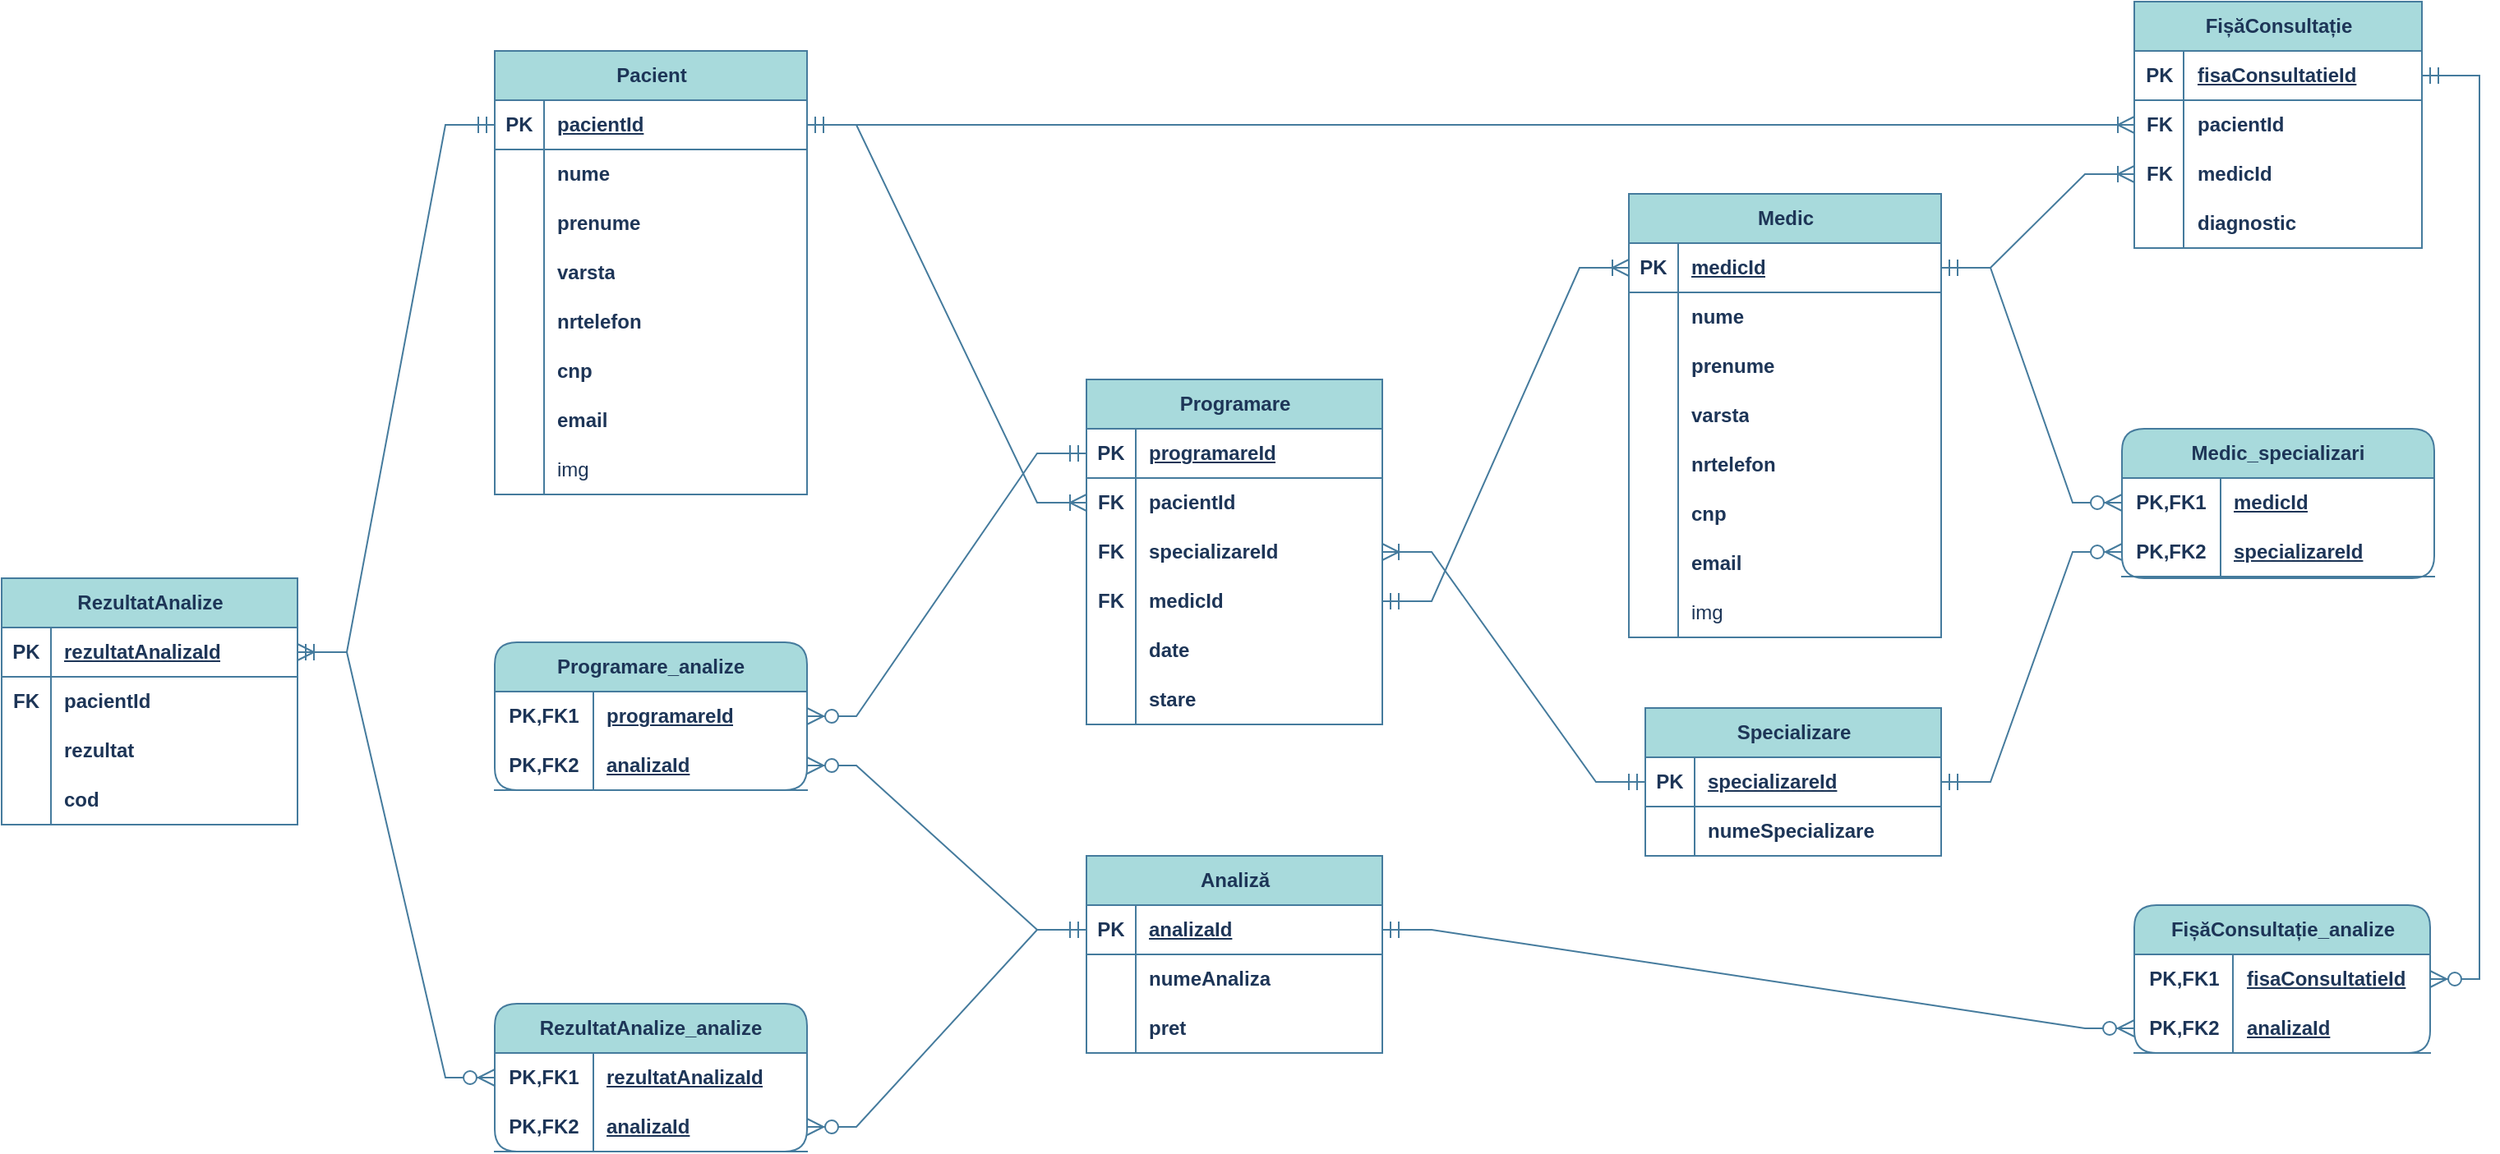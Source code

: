 <mxfile version="21.0.6" type="device"><diagram id="R2lEEEUBdFMjLlhIrx00" name="Page-1"><mxGraphModel dx="2760" dy="1661" grid="1" gridSize="10" guides="1" tooltips="1" connect="1" arrows="1" fold="1" page="1" pageScale="1" pageWidth="1169" pageHeight="827" background="none" math="0" shadow="0" extFonts="Permanent Marker^https://fonts.googleapis.com/css?family=Permanent+Marker"><root><mxCell id="0"/><mxCell id="1" parent="0"/><mxCell id="rRwED-jNwzihbbS3i59t-19" value="Pacient" style="shape=table;startSize=30;container=1;collapsible=1;childLayout=tableLayout;fixedRows=1;rowLines=0;fontStyle=1;align=center;resizeLast=1;html=1;labelBackgroundColor=none;fillColor=#A8DADC;strokeColor=#457B9D;fontColor=#1D3557;" parent="1" vertex="1"><mxGeometry x="-180" y="-770" width="190" height="270" as="geometry"/></mxCell><mxCell id="rRwED-jNwzihbbS3i59t-20" value="" style="shape=tableRow;horizontal=0;startSize=0;swimlaneHead=0;swimlaneBody=0;fillColor=none;collapsible=0;dropTarget=0;points=[[0,0.5],[1,0.5]];portConstraint=eastwest;top=0;left=0;right=0;bottom=1;labelBackgroundColor=none;strokeColor=#457B9D;fontColor=#1D3557;" parent="rRwED-jNwzihbbS3i59t-19" vertex="1"><mxGeometry y="30" width="190" height="30" as="geometry"/></mxCell><mxCell id="rRwED-jNwzihbbS3i59t-21" value="PK" style="shape=partialRectangle;connectable=0;fillColor=none;top=0;left=0;bottom=0;right=0;fontStyle=1;overflow=hidden;whiteSpace=wrap;html=1;labelBackgroundColor=none;strokeColor=#457B9D;fontColor=#1D3557;" parent="rRwED-jNwzihbbS3i59t-20" vertex="1"><mxGeometry width="30" height="30" as="geometry"><mxRectangle width="30" height="30" as="alternateBounds"/></mxGeometry></mxCell><mxCell id="rRwED-jNwzihbbS3i59t-22" value="pacientId" style="shape=partialRectangle;connectable=0;fillColor=none;top=0;left=0;bottom=0;right=0;align=left;spacingLeft=6;fontStyle=5;overflow=hidden;whiteSpace=wrap;html=1;labelBackgroundColor=none;strokeColor=#457B9D;fontColor=#1D3557;" parent="rRwED-jNwzihbbS3i59t-20" vertex="1"><mxGeometry x="30" width="160" height="30" as="geometry"><mxRectangle width="160" height="30" as="alternateBounds"/></mxGeometry></mxCell><mxCell id="rRwED-jNwzihbbS3i59t-23" value="" style="shape=tableRow;horizontal=0;startSize=0;swimlaneHead=0;swimlaneBody=0;fillColor=none;collapsible=0;dropTarget=0;points=[[0,0.5],[1,0.5]];portConstraint=eastwest;top=0;left=0;right=0;bottom=0;labelBackgroundColor=none;strokeColor=#457B9D;fontColor=#1D3557;" parent="rRwED-jNwzihbbS3i59t-19" vertex="1"><mxGeometry y="60" width="190" height="30" as="geometry"/></mxCell><mxCell id="rRwED-jNwzihbbS3i59t-24" value="" style="shape=partialRectangle;connectable=0;fillColor=none;top=0;left=0;bottom=0;right=0;editable=1;overflow=hidden;whiteSpace=wrap;html=1;labelBackgroundColor=none;strokeColor=#457B9D;fontColor=#1D3557;" parent="rRwED-jNwzihbbS3i59t-23" vertex="1"><mxGeometry width="30" height="30" as="geometry"><mxRectangle width="30" height="30" as="alternateBounds"/></mxGeometry></mxCell><mxCell id="rRwED-jNwzihbbS3i59t-25" value="nume" style="shape=partialRectangle;connectable=0;fillColor=none;top=0;left=0;bottom=0;right=0;align=left;spacingLeft=6;overflow=hidden;whiteSpace=wrap;html=1;fontStyle=1;labelBackgroundColor=none;strokeColor=#457B9D;fontColor=#1D3557;" parent="rRwED-jNwzihbbS3i59t-23" vertex="1"><mxGeometry x="30" width="160" height="30" as="geometry"><mxRectangle width="160" height="30" as="alternateBounds"/></mxGeometry></mxCell><mxCell id="rRwED-jNwzihbbS3i59t-26" value="" style="shape=tableRow;horizontal=0;startSize=0;swimlaneHead=0;swimlaneBody=0;fillColor=none;collapsible=0;dropTarget=0;points=[[0,0.5],[1,0.5]];portConstraint=eastwest;top=0;left=0;right=0;bottom=0;labelBackgroundColor=none;strokeColor=#457B9D;fontColor=#1D3557;" parent="rRwED-jNwzihbbS3i59t-19" vertex="1"><mxGeometry y="90" width="190" height="30" as="geometry"/></mxCell><mxCell id="rRwED-jNwzihbbS3i59t-27" value="" style="shape=partialRectangle;connectable=0;fillColor=none;top=0;left=0;bottom=0;right=0;editable=1;overflow=hidden;whiteSpace=wrap;html=1;labelBackgroundColor=none;strokeColor=#457B9D;fontColor=#1D3557;" parent="rRwED-jNwzihbbS3i59t-26" vertex="1"><mxGeometry width="30" height="30" as="geometry"><mxRectangle width="30" height="30" as="alternateBounds"/></mxGeometry></mxCell><mxCell id="rRwED-jNwzihbbS3i59t-28" value="prenume" style="shape=partialRectangle;connectable=0;fillColor=none;top=0;left=0;bottom=0;right=0;align=left;spacingLeft=6;overflow=hidden;whiteSpace=wrap;html=1;fontStyle=1;labelBackgroundColor=none;strokeColor=#457B9D;fontColor=#1D3557;" parent="rRwED-jNwzihbbS3i59t-26" vertex="1"><mxGeometry x="30" width="160" height="30" as="geometry"><mxRectangle width="160" height="30" as="alternateBounds"/></mxGeometry></mxCell><mxCell id="rRwED-jNwzihbbS3i59t-29" value="" style="shape=tableRow;horizontal=0;startSize=0;swimlaneHead=0;swimlaneBody=0;fillColor=none;collapsible=0;dropTarget=0;points=[[0,0.5],[1,0.5]];portConstraint=eastwest;top=0;left=0;right=0;bottom=0;labelBackgroundColor=none;strokeColor=#457B9D;fontColor=#1D3557;" parent="rRwED-jNwzihbbS3i59t-19" vertex="1"><mxGeometry y="120" width="190" height="30" as="geometry"/></mxCell><mxCell id="rRwED-jNwzihbbS3i59t-30" value="" style="shape=partialRectangle;connectable=0;fillColor=none;top=0;left=0;bottom=0;right=0;editable=1;overflow=hidden;whiteSpace=wrap;html=1;labelBackgroundColor=none;strokeColor=#457B9D;fontColor=#1D3557;" parent="rRwED-jNwzihbbS3i59t-29" vertex="1"><mxGeometry width="30" height="30" as="geometry"><mxRectangle width="30" height="30" as="alternateBounds"/></mxGeometry></mxCell><mxCell id="rRwED-jNwzihbbS3i59t-31" value="varsta" style="shape=partialRectangle;connectable=0;fillColor=none;top=0;left=0;bottom=0;right=0;align=left;spacingLeft=6;overflow=hidden;whiteSpace=wrap;html=1;fontStyle=1;labelBackgroundColor=none;strokeColor=#457B9D;fontColor=#1D3557;" parent="rRwED-jNwzihbbS3i59t-29" vertex="1"><mxGeometry x="30" width="160" height="30" as="geometry"><mxRectangle width="160" height="30" as="alternateBounds"/></mxGeometry></mxCell><mxCell id="rRwED-jNwzihbbS3i59t-33" value="" style="shape=tableRow;horizontal=0;startSize=0;swimlaneHead=0;swimlaneBody=0;fillColor=none;collapsible=0;dropTarget=0;points=[[0,0.5],[1,0.5]];portConstraint=eastwest;top=0;left=0;right=0;bottom=0;labelBackgroundColor=none;strokeColor=#457B9D;fontColor=#1D3557;" parent="rRwED-jNwzihbbS3i59t-19" vertex="1"><mxGeometry y="150" width="190" height="30" as="geometry"/></mxCell><mxCell id="rRwED-jNwzihbbS3i59t-34" value="" style="shape=partialRectangle;connectable=0;fillColor=none;top=0;left=0;bottom=0;right=0;editable=1;overflow=hidden;whiteSpace=wrap;html=1;labelBackgroundColor=none;strokeColor=#457B9D;fontColor=#1D3557;" parent="rRwED-jNwzihbbS3i59t-33" vertex="1"><mxGeometry width="30" height="30" as="geometry"><mxRectangle width="30" height="30" as="alternateBounds"/></mxGeometry></mxCell><mxCell id="rRwED-jNwzihbbS3i59t-35" value="nrtelefon" style="shape=partialRectangle;connectable=0;fillColor=none;top=0;left=0;bottom=0;right=0;align=left;spacingLeft=6;overflow=hidden;whiteSpace=wrap;html=1;fontStyle=1;labelBackgroundColor=none;strokeColor=#457B9D;fontColor=#1D3557;" parent="rRwED-jNwzihbbS3i59t-33" vertex="1"><mxGeometry x="30" width="160" height="30" as="geometry"><mxRectangle width="160" height="30" as="alternateBounds"/></mxGeometry></mxCell><mxCell id="rRwED-jNwzihbbS3i59t-52" value="" style="shape=tableRow;horizontal=0;startSize=0;swimlaneHead=0;swimlaneBody=0;fillColor=none;collapsible=0;dropTarget=0;points=[[0,0.5],[1,0.5]];portConstraint=eastwest;top=0;left=0;right=0;bottom=0;labelBackgroundColor=none;strokeColor=#457B9D;fontColor=#1D3557;" parent="rRwED-jNwzihbbS3i59t-19" vertex="1"><mxGeometry y="180" width="190" height="30" as="geometry"/></mxCell><mxCell id="rRwED-jNwzihbbS3i59t-53" value="" style="shape=partialRectangle;connectable=0;fillColor=none;top=0;left=0;bottom=0;right=0;editable=1;overflow=hidden;whiteSpace=wrap;html=1;labelBackgroundColor=none;strokeColor=#457B9D;fontColor=#1D3557;" parent="rRwED-jNwzihbbS3i59t-52" vertex="1"><mxGeometry width="30" height="30" as="geometry"><mxRectangle width="30" height="30" as="alternateBounds"/></mxGeometry></mxCell><mxCell id="rRwED-jNwzihbbS3i59t-54" value="cnp" style="shape=partialRectangle;connectable=0;fillColor=none;top=0;left=0;bottom=0;right=0;align=left;spacingLeft=6;overflow=hidden;whiteSpace=wrap;html=1;fontStyle=1;labelBackgroundColor=none;strokeColor=#457B9D;fontColor=#1D3557;" parent="rRwED-jNwzihbbS3i59t-52" vertex="1"><mxGeometry x="30" width="160" height="30" as="geometry"><mxRectangle width="160" height="30" as="alternateBounds"/></mxGeometry></mxCell><mxCell id="rRwED-jNwzihbbS3i59t-55" value="" style="shape=tableRow;horizontal=0;startSize=0;swimlaneHead=0;swimlaneBody=0;fillColor=none;collapsible=0;dropTarget=0;points=[[0,0.5],[1,0.5]];portConstraint=eastwest;top=0;left=0;right=0;bottom=0;labelBackgroundColor=none;strokeColor=#457B9D;fontColor=#1D3557;" parent="rRwED-jNwzihbbS3i59t-19" vertex="1"><mxGeometry y="210" width="190" height="30" as="geometry"/></mxCell><mxCell id="rRwED-jNwzihbbS3i59t-56" value="" style="shape=partialRectangle;connectable=0;fillColor=none;top=0;left=0;bottom=0;right=0;editable=1;overflow=hidden;whiteSpace=wrap;html=1;labelBackgroundColor=none;strokeColor=#457B9D;fontColor=#1D3557;" parent="rRwED-jNwzihbbS3i59t-55" vertex="1"><mxGeometry width="30" height="30" as="geometry"><mxRectangle width="30" height="30" as="alternateBounds"/></mxGeometry></mxCell><mxCell id="rRwED-jNwzihbbS3i59t-57" value="email" style="shape=partialRectangle;connectable=0;fillColor=none;top=0;left=0;bottom=0;right=0;align=left;spacingLeft=6;overflow=hidden;whiteSpace=wrap;html=1;fontStyle=1;labelBackgroundColor=none;strokeColor=#457B9D;fontColor=#1D3557;" parent="rRwED-jNwzihbbS3i59t-55" vertex="1"><mxGeometry x="30" width="160" height="30" as="geometry"><mxRectangle width="160" height="30" as="alternateBounds"/></mxGeometry></mxCell><mxCell id="rRwED-jNwzihbbS3i59t-58" value="" style="shape=tableRow;horizontal=0;startSize=0;swimlaneHead=0;swimlaneBody=0;fillColor=none;collapsible=0;dropTarget=0;points=[[0,0.5],[1,0.5]];portConstraint=eastwest;top=0;left=0;right=0;bottom=0;labelBackgroundColor=none;strokeColor=#457B9D;fontColor=#1D3557;" parent="rRwED-jNwzihbbS3i59t-19" vertex="1"><mxGeometry y="240" width="190" height="30" as="geometry"/></mxCell><mxCell id="rRwED-jNwzihbbS3i59t-59" value="" style="shape=partialRectangle;connectable=0;fillColor=none;top=0;left=0;bottom=0;right=0;editable=1;overflow=hidden;whiteSpace=wrap;html=1;labelBackgroundColor=none;strokeColor=#457B9D;fontColor=#1D3557;" parent="rRwED-jNwzihbbS3i59t-58" vertex="1"><mxGeometry width="30" height="30" as="geometry"><mxRectangle width="30" height="30" as="alternateBounds"/></mxGeometry></mxCell><mxCell id="rRwED-jNwzihbbS3i59t-60" value="img" style="shape=partialRectangle;connectable=0;fillColor=none;top=0;left=0;bottom=0;right=0;align=left;spacingLeft=6;overflow=hidden;whiteSpace=wrap;html=1;labelBackgroundColor=none;strokeColor=#457B9D;fontColor=#1D3557;" parent="rRwED-jNwzihbbS3i59t-58" vertex="1"><mxGeometry x="30" width="160" height="30" as="geometry"><mxRectangle width="160" height="30" as="alternateBounds"/></mxGeometry></mxCell><mxCell id="rRwED-jNwzihbbS3i59t-70" value="Medic" style="shape=table;startSize=30;container=1;collapsible=1;childLayout=tableLayout;fixedRows=1;rowLines=0;fontStyle=1;align=center;resizeLast=1;html=1;labelBackgroundColor=none;fillColor=#A8DADC;strokeColor=#457B9D;fontColor=#1D3557;" parent="1" vertex="1"><mxGeometry x="510" y="-683" width="190" height="270" as="geometry"/></mxCell><mxCell id="rRwED-jNwzihbbS3i59t-71" value="" style="shape=tableRow;horizontal=0;startSize=0;swimlaneHead=0;swimlaneBody=0;fillColor=none;collapsible=0;dropTarget=0;points=[[0,0.5],[1,0.5]];portConstraint=eastwest;top=0;left=0;right=0;bottom=1;labelBackgroundColor=none;strokeColor=#457B9D;fontColor=#1D3557;" parent="rRwED-jNwzihbbS3i59t-70" vertex="1"><mxGeometry y="30" width="190" height="30" as="geometry"/></mxCell><mxCell id="rRwED-jNwzihbbS3i59t-72" value="PK" style="shape=partialRectangle;connectable=0;fillColor=none;top=0;left=0;bottom=0;right=0;fontStyle=1;overflow=hidden;whiteSpace=wrap;html=1;labelBackgroundColor=none;strokeColor=#457B9D;fontColor=#1D3557;" parent="rRwED-jNwzihbbS3i59t-71" vertex="1"><mxGeometry width="30" height="30" as="geometry"><mxRectangle width="30" height="30" as="alternateBounds"/></mxGeometry></mxCell><mxCell id="rRwED-jNwzihbbS3i59t-73" value="medicId" style="shape=partialRectangle;connectable=0;fillColor=none;top=0;left=0;bottom=0;right=0;align=left;spacingLeft=6;fontStyle=5;overflow=hidden;whiteSpace=wrap;html=1;labelBackgroundColor=none;strokeColor=#457B9D;fontColor=#1D3557;" parent="rRwED-jNwzihbbS3i59t-71" vertex="1"><mxGeometry x="30" width="160" height="30" as="geometry"><mxRectangle width="160" height="30" as="alternateBounds"/></mxGeometry></mxCell><mxCell id="rRwED-jNwzihbbS3i59t-74" value="" style="shape=tableRow;horizontal=0;startSize=0;swimlaneHead=0;swimlaneBody=0;fillColor=none;collapsible=0;dropTarget=0;points=[[0,0.5],[1,0.5]];portConstraint=eastwest;top=0;left=0;right=0;bottom=0;labelBackgroundColor=none;strokeColor=#457B9D;fontColor=#1D3557;" parent="rRwED-jNwzihbbS3i59t-70" vertex="1"><mxGeometry y="60" width="190" height="30" as="geometry"/></mxCell><mxCell id="rRwED-jNwzihbbS3i59t-75" value="" style="shape=partialRectangle;connectable=0;fillColor=none;top=0;left=0;bottom=0;right=0;editable=1;overflow=hidden;whiteSpace=wrap;html=1;labelBackgroundColor=none;strokeColor=#457B9D;fontColor=#1D3557;" parent="rRwED-jNwzihbbS3i59t-74" vertex="1"><mxGeometry width="30" height="30" as="geometry"><mxRectangle width="30" height="30" as="alternateBounds"/></mxGeometry></mxCell><mxCell id="rRwED-jNwzihbbS3i59t-76" value="nume" style="shape=partialRectangle;connectable=0;fillColor=none;top=0;left=0;bottom=0;right=0;align=left;spacingLeft=6;overflow=hidden;whiteSpace=wrap;html=1;fontStyle=1;labelBackgroundColor=none;strokeColor=#457B9D;fontColor=#1D3557;" parent="rRwED-jNwzihbbS3i59t-74" vertex="1"><mxGeometry x="30" width="160" height="30" as="geometry"><mxRectangle width="160" height="30" as="alternateBounds"/></mxGeometry></mxCell><mxCell id="rRwED-jNwzihbbS3i59t-77" value="" style="shape=tableRow;horizontal=0;startSize=0;swimlaneHead=0;swimlaneBody=0;fillColor=none;collapsible=0;dropTarget=0;points=[[0,0.5],[1,0.5]];portConstraint=eastwest;top=0;left=0;right=0;bottom=0;labelBackgroundColor=none;strokeColor=#457B9D;fontColor=#1D3557;" parent="rRwED-jNwzihbbS3i59t-70" vertex="1"><mxGeometry y="90" width="190" height="30" as="geometry"/></mxCell><mxCell id="rRwED-jNwzihbbS3i59t-78" value="" style="shape=partialRectangle;connectable=0;fillColor=none;top=0;left=0;bottom=0;right=0;editable=1;overflow=hidden;whiteSpace=wrap;html=1;labelBackgroundColor=none;strokeColor=#457B9D;fontColor=#1D3557;" parent="rRwED-jNwzihbbS3i59t-77" vertex="1"><mxGeometry width="30" height="30" as="geometry"><mxRectangle width="30" height="30" as="alternateBounds"/></mxGeometry></mxCell><mxCell id="rRwED-jNwzihbbS3i59t-79" value="prenume" style="shape=partialRectangle;connectable=0;fillColor=none;top=0;left=0;bottom=0;right=0;align=left;spacingLeft=6;overflow=hidden;whiteSpace=wrap;html=1;fontStyle=1;labelBackgroundColor=none;strokeColor=#457B9D;fontColor=#1D3557;" parent="rRwED-jNwzihbbS3i59t-77" vertex="1"><mxGeometry x="30" width="160" height="30" as="geometry"><mxRectangle width="160" height="30" as="alternateBounds"/></mxGeometry></mxCell><mxCell id="rRwED-jNwzihbbS3i59t-80" value="" style="shape=tableRow;horizontal=0;startSize=0;swimlaneHead=0;swimlaneBody=0;fillColor=none;collapsible=0;dropTarget=0;points=[[0,0.5],[1,0.5]];portConstraint=eastwest;top=0;left=0;right=0;bottom=0;labelBackgroundColor=none;strokeColor=#457B9D;fontColor=#1D3557;" parent="rRwED-jNwzihbbS3i59t-70" vertex="1"><mxGeometry y="120" width="190" height="30" as="geometry"/></mxCell><mxCell id="rRwED-jNwzihbbS3i59t-81" value="" style="shape=partialRectangle;connectable=0;fillColor=none;top=0;left=0;bottom=0;right=0;editable=1;overflow=hidden;whiteSpace=wrap;html=1;labelBackgroundColor=none;strokeColor=#457B9D;fontColor=#1D3557;" parent="rRwED-jNwzihbbS3i59t-80" vertex="1"><mxGeometry width="30" height="30" as="geometry"><mxRectangle width="30" height="30" as="alternateBounds"/></mxGeometry></mxCell><mxCell id="rRwED-jNwzihbbS3i59t-82" value="varsta" style="shape=partialRectangle;connectable=0;fillColor=none;top=0;left=0;bottom=0;right=0;align=left;spacingLeft=6;overflow=hidden;whiteSpace=wrap;html=1;fontStyle=1;labelBackgroundColor=none;strokeColor=#457B9D;fontColor=#1D3557;" parent="rRwED-jNwzihbbS3i59t-80" vertex="1"><mxGeometry x="30" width="160" height="30" as="geometry"><mxRectangle width="160" height="30" as="alternateBounds"/></mxGeometry></mxCell><mxCell id="rRwED-jNwzihbbS3i59t-83" value="" style="shape=tableRow;horizontal=0;startSize=0;swimlaneHead=0;swimlaneBody=0;fillColor=none;collapsible=0;dropTarget=0;points=[[0,0.5],[1,0.5]];portConstraint=eastwest;top=0;left=0;right=0;bottom=0;labelBackgroundColor=none;strokeColor=#457B9D;fontColor=#1D3557;" parent="rRwED-jNwzihbbS3i59t-70" vertex="1"><mxGeometry y="150" width="190" height="30" as="geometry"/></mxCell><mxCell id="rRwED-jNwzihbbS3i59t-84" value="" style="shape=partialRectangle;connectable=0;fillColor=none;top=0;left=0;bottom=0;right=0;editable=1;overflow=hidden;whiteSpace=wrap;html=1;labelBackgroundColor=none;strokeColor=#457B9D;fontColor=#1D3557;" parent="rRwED-jNwzihbbS3i59t-83" vertex="1"><mxGeometry width="30" height="30" as="geometry"><mxRectangle width="30" height="30" as="alternateBounds"/></mxGeometry></mxCell><mxCell id="rRwED-jNwzihbbS3i59t-85" value="nrtelefon" style="shape=partialRectangle;connectable=0;fillColor=none;top=0;left=0;bottom=0;right=0;align=left;spacingLeft=6;overflow=hidden;whiteSpace=wrap;html=1;fontStyle=1;labelBackgroundColor=none;strokeColor=#457B9D;fontColor=#1D3557;" parent="rRwED-jNwzihbbS3i59t-83" vertex="1"><mxGeometry x="30" width="160" height="30" as="geometry"><mxRectangle width="160" height="30" as="alternateBounds"/></mxGeometry></mxCell><mxCell id="rRwED-jNwzihbbS3i59t-86" value="" style="shape=tableRow;horizontal=0;startSize=0;swimlaneHead=0;swimlaneBody=0;fillColor=none;collapsible=0;dropTarget=0;points=[[0,0.5],[1,0.5]];portConstraint=eastwest;top=0;left=0;right=0;bottom=0;labelBackgroundColor=none;strokeColor=#457B9D;fontColor=#1D3557;" parent="rRwED-jNwzihbbS3i59t-70" vertex="1"><mxGeometry y="180" width="190" height="30" as="geometry"/></mxCell><mxCell id="rRwED-jNwzihbbS3i59t-87" value="" style="shape=partialRectangle;connectable=0;fillColor=none;top=0;left=0;bottom=0;right=0;editable=1;overflow=hidden;whiteSpace=wrap;html=1;labelBackgroundColor=none;strokeColor=#457B9D;fontColor=#1D3557;" parent="rRwED-jNwzihbbS3i59t-86" vertex="1"><mxGeometry width="30" height="30" as="geometry"><mxRectangle width="30" height="30" as="alternateBounds"/></mxGeometry></mxCell><mxCell id="rRwED-jNwzihbbS3i59t-88" value="cnp" style="shape=partialRectangle;connectable=0;fillColor=none;top=0;left=0;bottom=0;right=0;align=left;spacingLeft=6;overflow=hidden;whiteSpace=wrap;html=1;fontStyle=1;labelBackgroundColor=none;strokeColor=#457B9D;fontColor=#1D3557;" parent="rRwED-jNwzihbbS3i59t-86" vertex="1"><mxGeometry x="30" width="160" height="30" as="geometry"><mxRectangle width="160" height="30" as="alternateBounds"/></mxGeometry></mxCell><mxCell id="rRwED-jNwzihbbS3i59t-89" value="" style="shape=tableRow;horizontal=0;startSize=0;swimlaneHead=0;swimlaneBody=0;fillColor=none;collapsible=0;dropTarget=0;points=[[0,0.5],[1,0.5]];portConstraint=eastwest;top=0;left=0;right=0;bottom=0;labelBackgroundColor=none;strokeColor=#457B9D;fontColor=#1D3557;" parent="rRwED-jNwzihbbS3i59t-70" vertex="1"><mxGeometry y="210" width="190" height="30" as="geometry"/></mxCell><mxCell id="rRwED-jNwzihbbS3i59t-90" value="" style="shape=partialRectangle;connectable=0;fillColor=none;top=0;left=0;bottom=0;right=0;editable=1;overflow=hidden;whiteSpace=wrap;html=1;labelBackgroundColor=none;strokeColor=#457B9D;fontColor=#1D3557;" parent="rRwED-jNwzihbbS3i59t-89" vertex="1"><mxGeometry width="30" height="30" as="geometry"><mxRectangle width="30" height="30" as="alternateBounds"/></mxGeometry></mxCell><mxCell id="rRwED-jNwzihbbS3i59t-91" value="email" style="shape=partialRectangle;connectable=0;fillColor=none;top=0;left=0;bottom=0;right=0;align=left;spacingLeft=6;overflow=hidden;whiteSpace=wrap;html=1;fontStyle=1;labelBackgroundColor=none;strokeColor=#457B9D;fontColor=#1D3557;" parent="rRwED-jNwzihbbS3i59t-89" vertex="1"><mxGeometry x="30" width="160" height="30" as="geometry"><mxRectangle width="160" height="30" as="alternateBounds"/></mxGeometry></mxCell><mxCell id="rRwED-jNwzihbbS3i59t-92" value="" style="shape=tableRow;horizontal=0;startSize=0;swimlaneHead=0;swimlaneBody=0;fillColor=none;collapsible=0;dropTarget=0;points=[[0,0.5],[1,0.5]];portConstraint=eastwest;top=0;left=0;right=0;bottom=0;labelBackgroundColor=none;strokeColor=#457B9D;fontColor=#1D3557;" parent="rRwED-jNwzihbbS3i59t-70" vertex="1"><mxGeometry y="240" width="190" height="30" as="geometry"/></mxCell><mxCell id="rRwED-jNwzihbbS3i59t-93" value="" style="shape=partialRectangle;connectable=0;fillColor=none;top=0;left=0;bottom=0;right=0;editable=1;overflow=hidden;whiteSpace=wrap;html=1;labelBackgroundColor=none;strokeColor=#457B9D;fontColor=#1D3557;" parent="rRwED-jNwzihbbS3i59t-92" vertex="1"><mxGeometry width="30" height="30" as="geometry"><mxRectangle width="30" height="30" as="alternateBounds"/></mxGeometry></mxCell><mxCell id="rRwED-jNwzihbbS3i59t-94" value="img" style="shape=partialRectangle;connectable=0;fillColor=none;top=0;left=0;bottom=0;right=0;align=left;spacingLeft=6;overflow=hidden;whiteSpace=wrap;html=1;labelBackgroundColor=none;strokeColor=#457B9D;fontColor=#1D3557;" parent="rRwED-jNwzihbbS3i59t-92" vertex="1"><mxGeometry x="30" width="160" height="30" as="geometry"><mxRectangle width="160" height="30" as="alternateBounds"/></mxGeometry></mxCell><mxCell id="rRwED-jNwzihbbS3i59t-111" value="FișăConsultație" style="shape=table;startSize=30;container=1;collapsible=1;childLayout=tableLayout;fixedRows=1;rowLines=0;fontStyle=1;align=center;resizeLast=1;html=1;labelBackgroundColor=none;fillColor=#A8DADC;strokeColor=#457B9D;fontColor=#1D3557;" parent="1" vertex="1"><mxGeometry x="817.5" y="-800" width="175" height="150" as="geometry"/></mxCell><mxCell id="rRwED-jNwzihbbS3i59t-112" value="" style="shape=tableRow;horizontal=0;startSize=0;swimlaneHead=0;swimlaneBody=0;fillColor=none;collapsible=0;dropTarget=0;points=[[0,0.5],[1,0.5]];portConstraint=eastwest;top=0;left=0;right=0;bottom=1;labelBackgroundColor=none;strokeColor=#457B9D;fontColor=#1D3557;" parent="rRwED-jNwzihbbS3i59t-111" vertex="1"><mxGeometry y="30" width="175" height="30" as="geometry"/></mxCell><mxCell id="rRwED-jNwzihbbS3i59t-113" value="PK" style="shape=partialRectangle;connectable=0;fillColor=none;top=0;left=0;bottom=0;right=0;fontStyle=1;overflow=hidden;whiteSpace=wrap;html=1;labelBackgroundColor=none;strokeColor=#457B9D;fontColor=#1D3557;" parent="rRwED-jNwzihbbS3i59t-112" vertex="1"><mxGeometry width="30" height="30" as="geometry"><mxRectangle width="30" height="30" as="alternateBounds"/></mxGeometry></mxCell><mxCell id="rRwED-jNwzihbbS3i59t-114" value="fisaConsultatieId" style="shape=partialRectangle;connectable=0;fillColor=none;top=0;left=0;bottom=0;right=0;align=left;spacingLeft=6;fontStyle=5;overflow=hidden;whiteSpace=wrap;html=1;labelBackgroundColor=none;strokeColor=#457B9D;fontColor=#1D3557;" parent="rRwED-jNwzihbbS3i59t-112" vertex="1"><mxGeometry x="30" width="145" height="30" as="geometry"><mxRectangle width="145" height="30" as="alternateBounds"/></mxGeometry></mxCell><mxCell id="rRwED-jNwzihbbS3i59t-115" value="" style="shape=tableRow;horizontal=0;startSize=0;swimlaneHead=0;swimlaneBody=0;fillColor=none;collapsible=0;dropTarget=0;points=[[0,0.5],[1,0.5]];portConstraint=eastwest;top=0;left=0;right=0;bottom=0;labelBackgroundColor=none;strokeColor=#457B9D;fontColor=#1D3557;" parent="rRwED-jNwzihbbS3i59t-111" vertex="1"><mxGeometry y="60" width="175" height="30" as="geometry"/></mxCell><mxCell id="rRwED-jNwzihbbS3i59t-116" value="FK" style="shape=partialRectangle;connectable=0;fillColor=none;top=0;left=0;bottom=0;right=0;editable=1;overflow=hidden;whiteSpace=wrap;html=1;fontStyle=1;labelBackgroundColor=none;strokeColor=#457B9D;fontColor=#1D3557;" parent="rRwED-jNwzihbbS3i59t-115" vertex="1"><mxGeometry width="30" height="30" as="geometry"><mxRectangle width="30" height="30" as="alternateBounds"/></mxGeometry></mxCell><mxCell id="rRwED-jNwzihbbS3i59t-117" value="pacientId" style="shape=partialRectangle;connectable=0;fillColor=none;top=0;left=0;bottom=0;right=0;align=left;spacingLeft=6;overflow=hidden;whiteSpace=wrap;html=1;fontStyle=1;labelBackgroundColor=none;strokeColor=#457B9D;fontColor=#1D3557;" parent="rRwED-jNwzihbbS3i59t-115" vertex="1"><mxGeometry x="30" width="145" height="30" as="geometry"><mxRectangle width="145" height="30" as="alternateBounds"/></mxGeometry></mxCell><mxCell id="rRwED-jNwzihbbS3i59t-118" value="" style="shape=tableRow;horizontal=0;startSize=0;swimlaneHead=0;swimlaneBody=0;fillColor=none;collapsible=0;dropTarget=0;points=[[0,0.5],[1,0.5]];portConstraint=eastwest;top=0;left=0;right=0;bottom=0;labelBackgroundColor=none;strokeColor=#457B9D;fontColor=#1D3557;" parent="rRwED-jNwzihbbS3i59t-111" vertex="1"><mxGeometry y="90" width="175" height="30" as="geometry"/></mxCell><mxCell id="rRwED-jNwzihbbS3i59t-119" value="FK" style="shape=partialRectangle;connectable=0;fillColor=none;top=0;left=0;bottom=0;right=0;editable=1;overflow=hidden;whiteSpace=wrap;html=1;fontStyle=1;labelBackgroundColor=none;strokeColor=#457B9D;fontColor=#1D3557;" parent="rRwED-jNwzihbbS3i59t-118" vertex="1"><mxGeometry width="30" height="30" as="geometry"><mxRectangle width="30" height="30" as="alternateBounds"/></mxGeometry></mxCell><mxCell id="rRwED-jNwzihbbS3i59t-120" value="medicId" style="shape=partialRectangle;connectable=0;fillColor=none;top=0;left=0;bottom=0;right=0;align=left;spacingLeft=6;overflow=hidden;whiteSpace=wrap;html=1;fontStyle=1;labelBackgroundColor=none;strokeColor=#457B9D;fontColor=#1D3557;" parent="rRwED-jNwzihbbS3i59t-118" vertex="1"><mxGeometry x="30" width="145" height="30" as="geometry"><mxRectangle width="145" height="30" as="alternateBounds"/></mxGeometry></mxCell><mxCell id="rRwED-jNwzihbbS3i59t-121" value="" style="shape=tableRow;horizontal=0;startSize=0;swimlaneHead=0;swimlaneBody=0;fillColor=none;collapsible=0;dropTarget=0;points=[[0,0.5],[1,0.5]];portConstraint=eastwest;top=0;left=0;right=0;bottom=0;labelBackgroundColor=none;strokeColor=#457B9D;fontColor=#1D3557;" parent="rRwED-jNwzihbbS3i59t-111" vertex="1"><mxGeometry y="120" width="175" height="30" as="geometry"/></mxCell><mxCell id="rRwED-jNwzihbbS3i59t-122" value="" style="shape=partialRectangle;connectable=0;fillColor=none;top=0;left=0;bottom=0;right=0;editable=1;overflow=hidden;whiteSpace=wrap;html=1;labelBackgroundColor=none;strokeColor=#457B9D;fontColor=#1D3557;" parent="rRwED-jNwzihbbS3i59t-121" vertex="1"><mxGeometry width="30" height="30" as="geometry"><mxRectangle width="30" height="30" as="alternateBounds"/></mxGeometry></mxCell><mxCell id="rRwED-jNwzihbbS3i59t-123" value="diagnostic" style="shape=partialRectangle;connectable=0;fillColor=none;top=0;left=0;bottom=0;right=0;align=left;spacingLeft=6;overflow=hidden;whiteSpace=wrap;html=1;fontStyle=1;labelBackgroundColor=none;strokeColor=#457B9D;fontColor=#1D3557;" parent="rRwED-jNwzihbbS3i59t-121" vertex="1"><mxGeometry x="30" width="145" height="30" as="geometry"><mxRectangle width="145" height="30" as="alternateBounds"/></mxGeometry></mxCell><mxCell id="rRwED-jNwzihbbS3i59t-124" value="Programare" style="shape=table;startSize=30;container=1;collapsible=1;childLayout=tableLayout;fixedRows=1;rowLines=0;fontStyle=1;align=center;resizeLast=1;html=1;labelBackgroundColor=none;fillColor=#A8DADC;strokeColor=#457B9D;fontColor=#1D3557;" parent="1" vertex="1"><mxGeometry x="180" y="-570" width="180" height="210" as="geometry"/></mxCell><mxCell id="rRwED-jNwzihbbS3i59t-125" value="" style="shape=tableRow;horizontal=0;startSize=0;swimlaneHead=0;swimlaneBody=0;fillColor=none;collapsible=0;dropTarget=0;points=[[0,0.5],[1,0.5]];portConstraint=eastwest;top=0;left=0;right=0;bottom=1;labelBackgroundColor=none;strokeColor=#457B9D;fontColor=#1D3557;" parent="rRwED-jNwzihbbS3i59t-124" vertex="1"><mxGeometry y="30" width="180" height="30" as="geometry"/></mxCell><mxCell id="rRwED-jNwzihbbS3i59t-126" value="PK" style="shape=partialRectangle;connectable=0;fillColor=none;top=0;left=0;bottom=0;right=0;fontStyle=1;overflow=hidden;whiteSpace=wrap;html=1;labelBackgroundColor=none;strokeColor=#457B9D;fontColor=#1D3557;" parent="rRwED-jNwzihbbS3i59t-125" vertex="1"><mxGeometry width="30" height="30" as="geometry"><mxRectangle width="30" height="30" as="alternateBounds"/></mxGeometry></mxCell><mxCell id="rRwED-jNwzihbbS3i59t-127" value="programareId" style="shape=partialRectangle;connectable=0;fillColor=none;top=0;left=0;bottom=0;right=0;align=left;spacingLeft=6;fontStyle=5;overflow=hidden;whiteSpace=wrap;html=1;labelBackgroundColor=none;strokeColor=#457B9D;fontColor=#1D3557;" parent="rRwED-jNwzihbbS3i59t-125" vertex="1"><mxGeometry x="30" width="150" height="30" as="geometry"><mxRectangle width="150" height="30" as="alternateBounds"/></mxGeometry></mxCell><mxCell id="rRwED-jNwzihbbS3i59t-128" value="" style="shape=tableRow;horizontal=0;startSize=0;swimlaneHead=0;swimlaneBody=0;fillColor=none;collapsible=0;dropTarget=0;points=[[0,0.5],[1,0.5]];portConstraint=eastwest;top=0;left=0;right=0;bottom=0;labelBackgroundColor=none;strokeColor=#457B9D;fontColor=#1D3557;" parent="rRwED-jNwzihbbS3i59t-124" vertex="1"><mxGeometry y="60" width="180" height="30" as="geometry"/></mxCell><mxCell id="rRwED-jNwzihbbS3i59t-129" value="FK" style="shape=partialRectangle;connectable=0;fillColor=none;top=0;left=0;bottom=0;right=0;editable=1;overflow=hidden;whiteSpace=wrap;html=1;fontStyle=1;labelBackgroundColor=none;strokeColor=#457B9D;fontColor=#1D3557;" parent="rRwED-jNwzihbbS3i59t-128" vertex="1"><mxGeometry width="30" height="30" as="geometry"><mxRectangle width="30" height="30" as="alternateBounds"/></mxGeometry></mxCell><mxCell id="rRwED-jNwzihbbS3i59t-130" value="pacientId" style="shape=partialRectangle;connectable=0;fillColor=none;top=0;left=0;bottom=0;right=0;align=left;spacingLeft=6;overflow=hidden;whiteSpace=wrap;html=1;fontStyle=1;labelBackgroundColor=none;strokeColor=#457B9D;fontColor=#1D3557;" parent="rRwED-jNwzihbbS3i59t-128" vertex="1"><mxGeometry x="30" width="150" height="30" as="geometry"><mxRectangle width="150" height="30" as="alternateBounds"/></mxGeometry></mxCell><mxCell id="rRwED-jNwzihbbS3i59t-131" value="" style="shape=tableRow;horizontal=0;startSize=0;swimlaneHead=0;swimlaneBody=0;fillColor=none;collapsible=0;dropTarget=0;points=[[0,0.5],[1,0.5]];portConstraint=eastwest;top=0;left=0;right=0;bottom=0;labelBackgroundColor=none;strokeColor=#457B9D;fontColor=#1D3557;" parent="rRwED-jNwzihbbS3i59t-124" vertex="1"><mxGeometry y="90" width="180" height="30" as="geometry"/></mxCell><mxCell id="rRwED-jNwzihbbS3i59t-132" value="FK" style="shape=partialRectangle;connectable=0;fillColor=none;top=0;left=0;bottom=0;right=0;editable=1;overflow=hidden;whiteSpace=wrap;html=1;fontStyle=1;labelBackgroundColor=none;strokeColor=#457B9D;fontColor=#1D3557;" parent="rRwED-jNwzihbbS3i59t-131" vertex="1"><mxGeometry width="30" height="30" as="geometry"><mxRectangle width="30" height="30" as="alternateBounds"/></mxGeometry></mxCell><mxCell id="rRwED-jNwzihbbS3i59t-133" value="specializareId" style="shape=partialRectangle;connectable=0;fillColor=none;top=0;left=0;bottom=0;right=0;align=left;spacingLeft=6;overflow=hidden;whiteSpace=wrap;html=1;fontStyle=1;labelBackgroundColor=none;strokeColor=#457B9D;fontColor=#1D3557;" parent="rRwED-jNwzihbbS3i59t-131" vertex="1"><mxGeometry x="30" width="150" height="30" as="geometry"><mxRectangle width="150" height="30" as="alternateBounds"/></mxGeometry></mxCell><mxCell id="rRwED-jNwzihbbS3i59t-134" value="" style="shape=tableRow;horizontal=0;startSize=0;swimlaneHead=0;swimlaneBody=0;fillColor=none;collapsible=0;dropTarget=0;points=[[0,0.5],[1,0.5]];portConstraint=eastwest;top=0;left=0;right=0;bottom=0;labelBackgroundColor=none;strokeColor=#457B9D;fontColor=#1D3557;" parent="rRwED-jNwzihbbS3i59t-124" vertex="1"><mxGeometry y="120" width="180" height="30" as="geometry"/></mxCell><mxCell id="rRwED-jNwzihbbS3i59t-135" value="FK" style="shape=partialRectangle;connectable=0;fillColor=none;top=0;left=0;bottom=0;right=0;editable=1;overflow=hidden;whiteSpace=wrap;html=1;fontStyle=1;labelBackgroundColor=none;strokeColor=#457B9D;fontColor=#1D3557;" parent="rRwED-jNwzihbbS3i59t-134" vertex="1"><mxGeometry width="30" height="30" as="geometry"><mxRectangle width="30" height="30" as="alternateBounds"/></mxGeometry></mxCell><mxCell id="rRwED-jNwzihbbS3i59t-136" value="medicId" style="shape=partialRectangle;connectable=0;fillColor=none;top=0;left=0;bottom=0;right=0;align=left;spacingLeft=6;overflow=hidden;whiteSpace=wrap;html=1;fontStyle=1;labelBackgroundColor=none;strokeColor=#457B9D;fontColor=#1D3557;" parent="rRwED-jNwzihbbS3i59t-134" vertex="1"><mxGeometry x="30" width="150" height="30" as="geometry"><mxRectangle width="150" height="30" as="alternateBounds"/></mxGeometry></mxCell><mxCell id="rRwED-jNwzihbbS3i59t-137" value="" style="shape=tableRow;horizontal=0;startSize=0;swimlaneHead=0;swimlaneBody=0;fillColor=none;collapsible=0;dropTarget=0;points=[[0,0.5],[1,0.5]];portConstraint=eastwest;top=0;left=0;right=0;bottom=0;labelBackgroundColor=none;strokeColor=#457B9D;fontColor=#1D3557;" parent="rRwED-jNwzihbbS3i59t-124" vertex="1"><mxGeometry y="150" width="180" height="30" as="geometry"/></mxCell><mxCell id="rRwED-jNwzihbbS3i59t-138" value="" style="shape=partialRectangle;connectable=0;fillColor=none;top=0;left=0;bottom=0;right=0;editable=1;overflow=hidden;whiteSpace=wrap;html=1;labelBackgroundColor=none;strokeColor=#457B9D;fontColor=#1D3557;" parent="rRwED-jNwzihbbS3i59t-137" vertex="1"><mxGeometry width="30" height="30" as="geometry"><mxRectangle width="30" height="30" as="alternateBounds"/></mxGeometry></mxCell><mxCell id="rRwED-jNwzihbbS3i59t-139" value="date" style="shape=partialRectangle;connectable=0;fillColor=none;top=0;left=0;bottom=0;right=0;align=left;spacingLeft=6;overflow=hidden;whiteSpace=wrap;html=1;fontStyle=1;labelBackgroundColor=none;strokeColor=#457B9D;fontColor=#1D3557;" parent="rRwED-jNwzihbbS3i59t-137" vertex="1"><mxGeometry x="30" width="150" height="30" as="geometry"><mxRectangle width="150" height="30" as="alternateBounds"/></mxGeometry></mxCell><mxCell id="rRwED-jNwzihbbS3i59t-140" value="" style="shape=tableRow;horizontal=0;startSize=0;swimlaneHead=0;swimlaneBody=0;fillColor=none;collapsible=0;dropTarget=0;points=[[0,0.5],[1,0.5]];portConstraint=eastwest;top=0;left=0;right=0;bottom=0;labelBackgroundColor=none;strokeColor=#457B9D;fontColor=#1D3557;" parent="rRwED-jNwzihbbS3i59t-124" vertex="1"><mxGeometry y="180" width="180" height="30" as="geometry"/></mxCell><mxCell id="rRwED-jNwzihbbS3i59t-141" value="" style="shape=partialRectangle;connectable=0;fillColor=none;top=0;left=0;bottom=0;right=0;editable=1;overflow=hidden;whiteSpace=wrap;html=1;labelBackgroundColor=none;strokeColor=#457B9D;fontColor=#1D3557;" parent="rRwED-jNwzihbbS3i59t-140" vertex="1"><mxGeometry width="30" height="30" as="geometry"><mxRectangle width="30" height="30" as="alternateBounds"/></mxGeometry></mxCell><mxCell id="rRwED-jNwzihbbS3i59t-142" value="stare" style="shape=partialRectangle;connectable=0;fillColor=none;top=0;left=0;bottom=0;right=0;align=left;spacingLeft=6;overflow=hidden;whiteSpace=wrap;html=1;fontStyle=1;labelBackgroundColor=none;strokeColor=#457B9D;fontColor=#1D3557;" parent="rRwED-jNwzihbbS3i59t-140" vertex="1"><mxGeometry x="30" width="150" height="30" as="geometry"><mxRectangle width="150" height="30" as="alternateBounds"/></mxGeometry></mxCell><mxCell id="rRwED-jNwzihbbS3i59t-149" value="RezultatAnalize" style="shape=table;startSize=30;container=1;collapsible=1;childLayout=tableLayout;fixedRows=1;rowLines=0;fontStyle=1;align=center;resizeLast=1;html=1;labelBackgroundColor=none;fillColor=#A8DADC;strokeColor=#457B9D;fontColor=#1D3557;" parent="1" vertex="1"><mxGeometry x="-480" y="-449" width="180" height="150" as="geometry"/></mxCell><mxCell id="rRwED-jNwzihbbS3i59t-150" value="" style="shape=tableRow;horizontal=0;startSize=0;swimlaneHead=0;swimlaneBody=0;fillColor=none;collapsible=0;dropTarget=0;points=[[0,0.5],[1,0.5]];portConstraint=eastwest;top=0;left=0;right=0;bottom=1;labelBackgroundColor=none;strokeColor=#457B9D;fontColor=#1D3557;" parent="rRwED-jNwzihbbS3i59t-149" vertex="1"><mxGeometry y="30" width="180" height="30" as="geometry"/></mxCell><mxCell id="rRwED-jNwzihbbS3i59t-151" value="PK" style="shape=partialRectangle;connectable=0;fillColor=none;top=0;left=0;bottom=0;right=0;fontStyle=1;overflow=hidden;whiteSpace=wrap;html=1;labelBackgroundColor=none;strokeColor=#457B9D;fontColor=#1D3557;" parent="rRwED-jNwzihbbS3i59t-150" vertex="1"><mxGeometry width="30" height="30" as="geometry"><mxRectangle width="30" height="30" as="alternateBounds"/></mxGeometry></mxCell><mxCell id="rRwED-jNwzihbbS3i59t-152" value="rezultatAnalizaId" style="shape=partialRectangle;connectable=0;fillColor=none;top=0;left=0;bottom=0;right=0;align=left;spacingLeft=6;fontStyle=5;overflow=hidden;whiteSpace=wrap;html=1;labelBackgroundColor=none;strokeColor=#457B9D;fontColor=#1D3557;" parent="rRwED-jNwzihbbS3i59t-150" vertex="1"><mxGeometry x="30" width="150" height="30" as="geometry"><mxRectangle width="150" height="30" as="alternateBounds"/></mxGeometry></mxCell><mxCell id="rRwED-jNwzihbbS3i59t-153" value="" style="shape=tableRow;horizontal=0;startSize=0;swimlaneHead=0;swimlaneBody=0;fillColor=none;collapsible=0;dropTarget=0;points=[[0,0.5],[1,0.5]];portConstraint=eastwest;top=0;left=0;right=0;bottom=0;labelBackgroundColor=none;strokeColor=#457B9D;fontColor=#1D3557;" parent="rRwED-jNwzihbbS3i59t-149" vertex="1"><mxGeometry y="60" width="180" height="30" as="geometry"/></mxCell><mxCell id="rRwED-jNwzihbbS3i59t-154" value="FK" style="shape=partialRectangle;connectable=0;fillColor=none;top=0;left=0;bottom=0;right=0;editable=1;overflow=hidden;whiteSpace=wrap;html=1;fontStyle=1;labelBackgroundColor=none;strokeColor=#457B9D;fontColor=#1D3557;" parent="rRwED-jNwzihbbS3i59t-153" vertex="1"><mxGeometry width="30" height="30" as="geometry"><mxRectangle width="30" height="30" as="alternateBounds"/></mxGeometry></mxCell><mxCell id="rRwED-jNwzihbbS3i59t-155" value="pacientId" style="shape=partialRectangle;connectable=0;fillColor=none;top=0;left=0;bottom=0;right=0;align=left;spacingLeft=6;overflow=hidden;whiteSpace=wrap;html=1;fontStyle=1;labelBackgroundColor=none;strokeColor=#457B9D;fontColor=#1D3557;" parent="rRwED-jNwzihbbS3i59t-153" vertex="1"><mxGeometry x="30" width="150" height="30" as="geometry"><mxRectangle width="150" height="30" as="alternateBounds"/></mxGeometry></mxCell><mxCell id="rRwED-jNwzihbbS3i59t-156" value="" style="shape=tableRow;horizontal=0;startSize=0;swimlaneHead=0;swimlaneBody=0;fillColor=none;collapsible=0;dropTarget=0;points=[[0,0.5],[1,0.5]];portConstraint=eastwest;top=0;left=0;right=0;bottom=0;labelBackgroundColor=none;strokeColor=#457B9D;fontColor=#1D3557;" parent="rRwED-jNwzihbbS3i59t-149" vertex="1"><mxGeometry y="90" width="180" height="30" as="geometry"/></mxCell><mxCell id="rRwED-jNwzihbbS3i59t-157" value="" style="shape=partialRectangle;connectable=0;fillColor=none;top=0;left=0;bottom=0;right=0;editable=1;overflow=hidden;whiteSpace=wrap;html=1;labelBackgroundColor=none;strokeColor=#457B9D;fontColor=#1D3557;" parent="rRwED-jNwzihbbS3i59t-156" vertex="1"><mxGeometry width="30" height="30" as="geometry"><mxRectangle width="30" height="30" as="alternateBounds"/></mxGeometry></mxCell><mxCell id="rRwED-jNwzihbbS3i59t-158" value="rezultat" style="shape=partialRectangle;connectable=0;fillColor=none;top=0;left=0;bottom=0;right=0;align=left;spacingLeft=6;overflow=hidden;whiteSpace=wrap;html=1;fontStyle=1;labelBackgroundColor=none;strokeColor=#457B9D;fontColor=#1D3557;" parent="rRwED-jNwzihbbS3i59t-156" vertex="1"><mxGeometry x="30" width="150" height="30" as="geometry"><mxRectangle width="150" height="30" as="alternateBounds"/></mxGeometry></mxCell><mxCell id="rRwED-jNwzihbbS3i59t-159" value="" style="shape=tableRow;horizontal=0;startSize=0;swimlaneHead=0;swimlaneBody=0;fillColor=none;collapsible=0;dropTarget=0;points=[[0,0.5],[1,0.5]];portConstraint=eastwest;top=0;left=0;right=0;bottom=0;labelBackgroundColor=none;strokeColor=#457B9D;fontColor=#1D3557;" parent="rRwED-jNwzihbbS3i59t-149" vertex="1"><mxGeometry y="120" width="180" height="30" as="geometry"/></mxCell><mxCell id="rRwED-jNwzihbbS3i59t-160" value="" style="shape=partialRectangle;connectable=0;fillColor=none;top=0;left=0;bottom=0;right=0;editable=1;overflow=hidden;whiteSpace=wrap;html=1;labelBackgroundColor=none;strokeColor=#457B9D;fontColor=#1D3557;" parent="rRwED-jNwzihbbS3i59t-159" vertex="1"><mxGeometry width="30" height="30" as="geometry"><mxRectangle width="30" height="30" as="alternateBounds"/></mxGeometry></mxCell><mxCell id="rRwED-jNwzihbbS3i59t-161" value="cod" style="shape=partialRectangle;connectable=0;fillColor=none;top=0;left=0;bottom=0;right=0;align=left;spacingLeft=6;overflow=hidden;whiteSpace=wrap;html=1;fontStyle=1;labelBackgroundColor=none;strokeColor=#457B9D;fontColor=#1D3557;" parent="rRwED-jNwzihbbS3i59t-159" vertex="1"><mxGeometry x="30" width="150" height="30" as="geometry"><mxRectangle width="150" height="30" as="alternateBounds"/></mxGeometry></mxCell><mxCell id="rRwED-jNwzihbbS3i59t-162" value="Specializare" style="shape=table;startSize=30;container=1;collapsible=1;childLayout=tableLayout;fixedRows=1;rowLines=0;fontStyle=1;align=center;resizeLast=1;html=1;labelBackgroundColor=none;fillColor=#A8DADC;strokeColor=#457B9D;fontColor=#1D3557;" parent="1" vertex="1"><mxGeometry x="520" y="-370" width="180" height="90" as="geometry"/></mxCell><mxCell id="rRwED-jNwzihbbS3i59t-163" value="" style="shape=tableRow;horizontal=0;startSize=0;swimlaneHead=0;swimlaneBody=0;fillColor=none;collapsible=0;dropTarget=0;points=[[0,0.5],[1,0.5]];portConstraint=eastwest;top=0;left=0;right=0;bottom=1;labelBackgroundColor=none;strokeColor=#457B9D;fontColor=#1D3557;" parent="rRwED-jNwzihbbS3i59t-162" vertex="1"><mxGeometry y="30" width="180" height="30" as="geometry"/></mxCell><mxCell id="rRwED-jNwzihbbS3i59t-164" value="PK" style="shape=partialRectangle;connectable=0;fillColor=none;top=0;left=0;bottom=0;right=0;fontStyle=1;overflow=hidden;whiteSpace=wrap;html=1;labelBackgroundColor=none;strokeColor=#457B9D;fontColor=#1D3557;" parent="rRwED-jNwzihbbS3i59t-163" vertex="1"><mxGeometry width="30" height="30" as="geometry"><mxRectangle width="30" height="30" as="alternateBounds"/></mxGeometry></mxCell><mxCell id="rRwED-jNwzihbbS3i59t-165" value="specializareId" style="shape=partialRectangle;connectable=0;fillColor=none;top=0;left=0;bottom=0;right=0;align=left;spacingLeft=6;fontStyle=5;overflow=hidden;whiteSpace=wrap;html=1;labelBackgroundColor=none;strokeColor=#457B9D;fontColor=#1D3557;" parent="rRwED-jNwzihbbS3i59t-163" vertex="1"><mxGeometry x="30" width="150" height="30" as="geometry"><mxRectangle width="150" height="30" as="alternateBounds"/></mxGeometry></mxCell><mxCell id="rRwED-jNwzihbbS3i59t-166" value="" style="shape=tableRow;horizontal=0;startSize=0;swimlaneHead=0;swimlaneBody=0;fillColor=none;collapsible=0;dropTarget=0;points=[[0,0.5],[1,0.5]];portConstraint=eastwest;top=0;left=0;right=0;bottom=0;labelBackgroundColor=none;strokeColor=#457B9D;fontColor=#1D3557;" parent="rRwED-jNwzihbbS3i59t-162" vertex="1"><mxGeometry y="60" width="180" height="30" as="geometry"/></mxCell><mxCell id="rRwED-jNwzihbbS3i59t-167" value="" style="shape=partialRectangle;connectable=0;fillColor=none;top=0;left=0;bottom=0;right=0;editable=1;overflow=hidden;whiteSpace=wrap;html=1;labelBackgroundColor=none;strokeColor=#457B9D;fontColor=#1D3557;" parent="rRwED-jNwzihbbS3i59t-166" vertex="1"><mxGeometry width="30" height="30" as="geometry"><mxRectangle width="30" height="30" as="alternateBounds"/></mxGeometry></mxCell><mxCell id="rRwED-jNwzihbbS3i59t-168" value="numeSpecializare" style="shape=partialRectangle;connectable=0;fillColor=none;top=0;left=0;bottom=0;right=0;align=left;spacingLeft=6;overflow=hidden;whiteSpace=wrap;html=1;fontStyle=1;labelBackgroundColor=none;strokeColor=#457B9D;fontColor=#1D3557;" parent="rRwED-jNwzihbbS3i59t-166" vertex="1"><mxGeometry x="30" width="150" height="30" as="geometry"><mxRectangle width="150" height="30" as="alternateBounds"/></mxGeometry></mxCell><mxCell id="rRwED-jNwzihbbS3i59t-175" value="Medic_specializari" style="shape=table;startSize=30;container=1;collapsible=1;childLayout=tableLayout;fixedRows=1;rowLines=0;fontStyle=1;align=center;resizeLast=1;html=1;whiteSpace=wrap;labelBackgroundColor=none;fillColor=#A8DADC;strokeColor=#457B9D;fontColor=#1D3557;rounded=1;" parent="1" vertex="1"><mxGeometry x="810" y="-540" width="190" height="91" as="geometry"/></mxCell><mxCell id="rRwED-jNwzihbbS3i59t-176" value="" style="shape=tableRow;horizontal=0;startSize=0;swimlaneHead=0;swimlaneBody=0;fillColor=none;collapsible=0;dropTarget=0;points=[[0,0.5],[1,0.5]];portConstraint=eastwest;top=0;left=0;right=0;bottom=0;html=1;labelBackgroundColor=none;strokeColor=#457B9D;fontColor=#1D3557;" parent="rRwED-jNwzihbbS3i59t-175" vertex="1"><mxGeometry y="30" width="190" height="30" as="geometry"/></mxCell><mxCell id="rRwED-jNwzihbbS3i59t-177" value="PK,FK1" style="shape=partialRectangle;connectable=0;fillColor=none;top=0;left=0;bottom=0;right=0;fontStyle=1;overflow=hidden;html=1;whiteSpace=wrap;labelBackgroundColor=none;strokeColor=#457B9D;fontColor=#1D3557;" parent="rRwED-jNwzihbbS3i59t-176" vertex="1"><mxGeometry width="60" height="30" as="geometry"><mxRectangle width="60" height="30" as="alternateBounds"/></mxGeometry></mxCell><mxCell id="rRwED-jNwzihbbS3i59t-178" value="medicId" style="shape=partialRectangle;connectable=0;fillColor=none;top=0;left=0;bottom=0;right=0;align=left;spacingLeft=6;fontStyle=5;overflow=hidden;html=1;whiteSpace=wrap;labelBackgroundColor=none;strokeColor=#457B9D;fontColor=#1D3557;" parent="rRwED-jNwzihbbS3i59t-176" vertex="1"><mxGeometry x="60" width="130" height="30" as="geometry"><mxRectangle width="130" height="30" as="alternateBounds"/></mxGeometry></mxCell><mxCell id="rRwED-jNwzihbbS3i59t-179" value="" style="shape=tableRow;horizontal=0;startSize=0;swimlaneHead=0;swimlaneBody=0;fillColor=none;collapsible=0;dropTarget=0;points=[[0,0.5],[1,0.5]];portConstraint=eastwest;top=0;left=0;right=0;bottom=1;html=1;labelBackgroundColor=none;strokeColor=#457B9D;fontColor=#1D3557;" parent="rRwED-jNwzihbbS3i59t-175" vertex="1"><mxGeometry y="60" width="190" height="30" as="geometry"/></mxCell><mxCell id="rRwED-jNwzihbbS3i59t-180" value="PK,FK2" style="shape=partialRectangle;connectable=0;fillColor=none;top=0;left=0;bottom=0;right=0;fontStyle=1;overflow=hidden;html=1;whiteSpace=wrap;labelBackgroundColor=none;strokeColor=#457B9D;fontColor=#1D3557;" parent="rRwED-jNwzihbbS3i59t-179" vertex="1"><mxGeometry width="60" height="30" as="geometry"><mxRectangle width="60" height="30" as="alternateBounds"/></mxGeometry></mxCell><mxCell id="rRwED-jNwzihbbS3i59t-181" value="specializareId" style="shape=partialRectangle;connectable=0;fillColor=none;top=0;left=0;bottom=0;right=0;align=left;spacingLeft=6;fontStyle=5;overflow=hidden;html=1;whiteSpace=wrap;labelBackgroundColor=none;strokeColor=#457B9D;fontColor=#1D3557;" parent="rRwED-jNwzihbbS3i59t-179" vertex="1"><mxGeometry x="60" width="130" height="30" as="geometry"><mxRectangle width="130" height="30" as="alternateBounds"/></mxGeometry></mxCell><mxCell id="rRwED-jNwzihbbS3i59t-188" value="FișăConsultație_analize" style="shape=table;startSize=30;container=1;collapsible=1;childLayout=tableLayout;fixedRows=1;rowLines=0;fontStyle=1;align=center;resizeLast=1;html=1;whiteSpace=wrap;labelBackgroundColor=none;fillColor=#A8DADC;strokeColor=#457B9D;fontColor=#1D3557;rounded=1;" parent="1" vertex="1"><mxGeometry x="817.5" y="-250" width="180" height="90" as="geometry"/></mxCell><mxCell id="rRwED-jNwzihbbS3i59t-189" value="" style="shape=tableRow;horizontal=0;startSize=0;swimlaneHead=0;swimlaneBody=0;fillColor=none;collapsible=0;dropTarget=0;points=[[0,0.5],[1,0.5]];portConstraint=eastwest;top=0;left=0;right=0;bottom=0;html=1;labelBackgroundColor=none;strokeColor=#457B9D;fontColor=#1D3557;" parent="rRwED-jNwzihbbS3i59t-188" vertex="1"><mxGeometry y="30" width="180" height="30" as="geometry"/></mxCell><mxCell id="rRwED-jNwzihbbS3i59t-190" value="PK,FK1" style="shape=partialRectangle;connectable=0;fillColor=none;top=0;left=0;bottom=0;right=0;fontStyle=1;overflow=hidden;html=1;whiteSpace=wrap;labelBackgroundColor=none;strokeColor=#457B9D;fontColor=#1D3557;" parent="rRwED-jNwzihbbS3i59t-189" vertex="1"><mxGeometry width="60" height="30" as="geometry"><mxRectangle width="60" height="30" as="alternateBounds"/></mxGeometry></mxCell><mxCell id="rRwED-jNwzihbbS3i59t-191" value="fisaConsultatieId" style="shape=partialRectangle;connectable=0;fillColor=none;top=0;left=0;bottom=0;right=0;align=left;spacingLeft=6;fontStyle=5;overflow=hidden;html=1;whiteSpace=wrap;labelBackgroundColor=none;strokeColor=#457B9D;fontColor=#1D3557;" parent="rRwED-jNwzihbbS3i59t-189" vertex="1"><mxGeometry x="60" width="120" height="30" as="geometry"><mxRectangle width="120" height="30" as="alternateBounds"/></mxGeometry></mxCell><mxCell id="rRwED-jNwzihbbS3i59t-192" value="" style="shape=tableRow;horizontal=0;startSize=0;swimlaneHead=0;swimlaneBody=0;fillColor=none;collapsible=0;dropTarget=0;points=[[0,0.5],[1,0.5]];portConstraint=eastwest;top=0;left=0;right=0;bottom=1;html=1;labelBackgroundColor=none;strokeColor=#457B9D;fontColor=#1D3557;" parent="rRwED-jNwzihbbS3i59t-188" vertex="1"><mxGeometry y="60" width="180" height="30" as="geometry"/></mxCell><mxCell id="rRwED-jNwzihbbS3i59t-193" value="PK,FK2" style="shape=partialRectangle;connectable=0;fillColor=none;top=0;left=0;bottom=0;right=0;fontStyle=1;overflow=hidden;html=1;whiteSpace=wrap;labelBackgroundColor=none;strokeColor=#457B9D;fontColor=#1D3557;" parent="rRwED-jNwzihbbS3i59t-192" vertex="1"><mxGeometry width="60" height="30" as="geometry"><mxRectangle width="60" height="30" as="alternateBounds"/></mxGeometry></mxCell><mxCell id="rRwED-jNwzihbbS3i59t-194" value="analizaId" style="shape=partialRectangle;connectable=0;fillColor=none;top=0;left=0;bottom=0;right=0;align=left;spacingLeft=6;fontStyle=5;overflow=hidden;html=1;whiteSpace=wrap;labelBackgroundColor=none;strokeColor=#457B9D;fontColor=#1D3557;" parent="rRwED-jNwzihbbS3i59t-192" vertex="1"><mxGeometry x="60" width="120" height="30" as="geometry"><mxRectangle width="120" height="30" as="alternateBounds"/></mxGeometry></mxCell><mxCell id="rRwED-jNwzihbbS3i59t-229" value="Programare_analize" style="shape=table;startSize=30;container=1;collapsible=1;childLayout=tableLayout;fixedRows=1;rowLines=0;fontStyle=1;align=center;resizeLast=1;html=1;whiteSpace=wrap;labelBackgroundColor=none;fillColor=#A8DADC;strokeColor=#457B9D;fontColor=#1D3557;rounded=1;" parent="1" vertex="1"><mxGeometry x="-180" y="-410" width="190" height="90" as="geometry"/></mxCell><mxCell id="rRwED-jNwzihbbS3i59t-230" value="" style="shape=tableRow;horizontal=0;startSize=0;swimlaneHead=0;swimlaneBody=0;fillColor=none;collapsible=0;dropTarget=0;points=[[0,0.5],[1,0.5]];portConstraint=eastwest;top=0;left=0;right=0;bottom=0;html=1;labelBackgroundColor=none;strokeColor=#457B9D;fontColor=#1D3557;" parent="rRwED-jNwzihbbS3i59t-229" vertex="1"><mxGeometry y="30" width="190" height="30" as="geometry"/></mxCell><mxCell id="rRwED-jNwzihbbS3i59t-231" value="PK,FK1" style="shape=partialRectangle;connectable=0;fillColor=none;top=0;left=0;bottom=0;right=0;fontStyle=1;overflow=hidden;html=1;whiteSpace=wrap;labelBackgroundColor=none;strokeColor=#457B9D;fontColor=#1D3557;" parent="rRwED-jNwzihbbS3i59t-230" vertex="1"><mxGeometry width="60" height="30" as="geometry"><mxRectangle width="60" height="30" as="alternateBounds"/></mxGeometry></mxCell><mxCell id="rRwED-jNwzihbbS3i59t-232" value="programareId" style="shape=partialRectangle;connectable=0;fillColor=none;top=0;left=0;bottom=0;right=0;align=left;spacingLeft=6;fontStyle=5;overflow=hidden;html=1;whiteSpace=wrap;labelBackgroundColor=none;strokeColor=#457B9D;fontColor=#1D3557;" parent="rRwED-jNwzihbbS3i59t-230" vertex="1"><mxGeometry x="60" width="130" height="30" as="geometry"><mxRectangle width="130" height="30" as="alternateBounds"/></mxGeometry></mxCell><mxCell id="rRwED-jNwzihbbS3i59t-233" value="" style="shape=tableRow;horizontal=0;startSize=0;swimlaneHead=0;swimlaneBody=0;fillColor=none;collapsible=0;dropTarget=0;points=[[0,0.5],[1,0.5]];portConstraint=eastwest;top=0;left=0;right=0;bottom=1;html=1;labelBackgroundColor=none;strokeColor=#457B9D;fontColor=#1D3557;" parent="rRwED-jNwzihbbS3i59t-229" vertex="1"><mxGeometry y="60" width="190" height="30" as="geometry"/></mxCell><mxCell id="rRwED-jNwzihbbS3i59t-234" value="PK,FK2" style="shape=partialRectangle;connectable=0;fillColor=none;top=0;left=0;bottom=0;right=0;fontStyle=1;overflow=hidden;html=1;whiteSpace=wrap;labelBackgroundColor=none;strokeColor=#457B9D;fontColor=#1D3557;" parent="rRwED-jNwzihbbS3i59t-233" vertex="1"><mxGeometry width="60" height="30" as="geometry"><mxRectangle width="60" height="30" as="alternateBounds"/></mxGeometry></mxCell><mxCell id="rRwED-jNwzihbbS3i59t-235" value="analizaId" style="shape=partialRectangle;connectable=0;fillColor=none;top=0;left=0;bottom=0;right=0;align=left;spacingLeft=6;fontStyle=5;overflow=hidden;html=1;whiteSpace=wrap;labelBackgroundColor=none;strokeColor=#457B9D;fontColor=#1D3557;" parent="rRwED-jNwzihbbS3i59t-233" vertex="1"><mxGeometry x="60" width="130" height="30" as="geometry"><mxRectangle width="130" height="30" as="alternateBounds"/></mxGeometry></mxCell><mxCell id="rRwED-jNwzihbbS3i59t-242" value="RezultatAnalize_analize" style="shape=table;startSize=30;container=1;collapsible=1;childLayout=tableLayout;fixedRows=1;rowLines=0;fontStyle=1;align=center;resizeLast=1;html=1;whiteSpace=wrap;labelBackgroundColor=none;fillColor=#A8DADC;strokeColor=#457B9D;fontColor=#1D3557;rounded=1;" parent="1" vertex="1"><mxGeometry x="-180" y="-190" width="190" height="90" as="geometry"/></mxCell><mxCell id="rRwED-jNwzihbbS3i59t-243" value="" style="shape=tableRow;horizontal=0;startSize=0;swimlaneHead=0;swimlaneBody=0;fillColor=none;collapsible=0;dropTarget=0;points=[[0,0.5],[1,0.5]];portConstraint=eastwest;top=0;left=0;right=0;bottom=0;html=1;labelBackgroundColor=none;strokeColor=#457B9D;fontColor=#1D3557;" parent="rRwED-jNwzihbbS3i59t-242" vertex="1"><mxGeometry y="30" width="190" height="30" as="geometry"/></mxCell><mxCell id="rRwED-jNwzihbbS3i59t-244" value="PK,FK1" style="shape=partialRectangle;connectable=0;fillColor=none;top=0;left=0;bottom=0;right=0;fontStyle=1;overflow=hidden;html=1;whiteSpace=wrap;labelBackgroundColor=none;strokeColor=#457B9D;fontColor=#1D3557;" parent="rRwED-jNwzihbbS3i59t-243" vertex="1"><mxGeometry width="60" height="30" as="geometry"><mxRectangle width="60" height="30" as="alternateBounds"/></mxGeometry></mxCell><mxCell id="rRwED-jNwzihbbS3i59t-245" value="rezultatAnalizaId" style="shape=partialRectangle;connectable=0;fillColor=none;top=0;left=0;bottom=0;right=0;align=left;spacingLeft=6;fontStyle=5;overflow=hidden;html=1;whiteSpace=wrap;labelBackgroundColor=none;strokeColor=#457B9D;fontColor=#1D3557;" parent="rRwED-jNwzihbbS3i59t-243" vertex="1"><mxGeometry x="60" width="130" height="30" as="geometry"><mxRectangle width="130" height="30" as="alternateBounds"/></mxGeometry></mxCell><mxCell id="rRwED-jNwzihbbS3i59t-246" value="" style="shape=tableRow;horizontal=0;startSize=0;swimlaneHead=0;swimlaneBody=0;fillColor=none;collapsible=0;dropTarget=0;points=[[0,0.5],[1,0.5]];portConstraint=eastwest;top=0;left=0;right=0;bottom=1;html=1;labelBackgroundColor=none;strokeColor=#457B9D;fontColor=#1D3557;" parent="rRwED-jNwzihbbS3i59t-242" vertex="1"><mxGeometry y="60" width="190" height="30" as="geometry"/></mxCell><mxCell id="rRwED-jNwzihbbS3i59t-247" value="PK,FK2" style="shape=partialRectangle;connectable=0;fillColor=none;top=0;left=0;bottom=0;right=0;fontStyle=1;overflow=hidden;html=1;whiteSpace=wrap;labelBackgroundColor=none;strokeColor=#457B9D;fontColor=#1D3557;" parent="rRwED-jNwzihbbS3i59t-246" vertex="1"><mxGeometry width="60" height="30" as="geometry"><mxRectangle width="60" height="30" as="alternateBounds"/></mxGeometry></mxCell><mxCell id="rRwED-jNwzihbbS3i59t-248" value="analizaId" style="shape=partialRectangle;connectable=0;fillColor=none;top=0;left=0;bottom=0;right=0;align=left;spacingLeft=6;fontStyle=5;overflow=hidden;html=1;whiteSpace=wrap;labelBackgroundColor=none;strokeColor=#457B9D;fontColor=#1D3557;" parent="rRwED-jNwzihbbS3i59t-246" vertex="1"><mxGeometry x="60" width="130" height="30" as="geometry"><mxRectangle width="130" height="30" as="alternateBounds"/></mxGeometry></mxCell><mxCell id="rRwED-jNwzihbbS3i59t-255" value="" style="edgeStyle=entityRelationEdgeStyle;fontSize=12;html=1;endArrow=ERzeroToMany;startArrow=ERmandOne;rounded=0;endSize=8;startSize=8;labelBackgroundColor=none;strokeColor=#457B9D;fontColor=default;" parent="1" source="rRwED-jNwzihbbS3i59t-71" target="rRwED-jNwzihbbS3i59t-176" edge="1"><mxGeometry width="100" height="100" relative="1" as="geometry"><mxPoint x="1120" y="130" as="sourcePoint"/><mxPoint x="500" y="540" as="targetPoint"/></mxGeometry></mxCell><mxCell id="rRwED-jNwzihbbS3i59t-256" value="" style="edgeStyle=entityRelationEdgeStyle;fontSize=12;html=1;endArrow=ERzeroToMany;startArrow=ERmandOne;rounded=0;endSize=8;startSize=8;labelBackgroundColor=none;strokeColor=#457B9D;fontColor=default;" parent="1" source="rRwED-jNwzihbbS3i59t-163" target="rRwED-jNwzihbbS3i59t-179" edge="1"><mxGeometry width="100" height="100" relative="1" as="geometry"><mxPoint x="810" y="280" as="sourcePoint"/><mxPoint x="910" y="784" as="targetPoint"/></mxGeometry></mxCell><mxCell id="rRwED-jNwzihbbS3i59t-257" value="" style="edgeStyle=entityRelationEdgeStyle;fontSize=12;html=1;endArrow=ERzeroToMany;startArrow=ERmandOne;rounded=0;endSize=8;startSize=8;labelBackgroundColor=none;strokeColor=#457B9D;fontColor=default;" parent="1" source="rRwED-jNwzihbbS3i59t-99" target="rRwED-jNwzihbbS3i59t-246" edge="1"><mxGeometry width="100" height="100" relative="1" as="geometry"><mxPoint x="370" y="510" as="sourcePoint"/><mxPoint x="460" y="660" as="targetPoint"/></mxGeometry></mxCell><mxCell id="rRwED-jNwzihbbS3i59t-259" value="" style="edgeStyle=entityRelationEdgeStyle;fontSize=12;html=1;endArrow=ERzeroToMany;startArrow=ERmandOne;rounded=0;endSize=8;startSize=8;labelBackgroundColor=none;strokeColor=#457B9D;fontColor=default;" parent="1" source="rRwED-jNwzihbbS3i59t-99" target="rRwED-jNwzihbbS3i59t-192" edge="1"><mxGeometry width="100" height="100" relative="1" as="geometry"><mxPoint x="450" y="520" as="sourcePoint"/><mxPoint x="540" y="670" as="targetPoint"/></mxGeometry></mxCell><mxCell id="rRwED-jNwzihbbS3i59t-261" value="" style="edgeStyle=entityRelationEdgeStyle;fontSize=12;html=1;endArrow=ERzeroToMany;startArrow=ERmandOne;rounded=0;endSize=8;startSize=8;labelBackgroundColor=none;strokeColor=#457B9D;fontColor=default;" parent="1" source="rRwED-jNwzihbbS3i59t-112" target="rRwED-jNwzihbbS3i59t-189" edge="1"><mxGeometry width="100" height="100" relative="1" as="geometry"><mxPoint x="370" y="500" as="sourcePoint"/><mxPoint x="460" y="650" as="targetPoint"/></mxGeometry></mxCell><mxCell id="rRwED-jNwzihbbS3i59t-262" value="" style="edgeStyle=entityRelationEdgeStyle;fontSize=12;html=1;endArrow=ERzeroToMany;startArrow=ERmandOne;rounded=0;endSize=8;startSize=8;labelBackgroundColor=none;strokeColor=#457B9D;fontColor=default;" parent="1" source="rRwED-jNwzihbbS3i59t-150" target="rRwED-jNwzihbbS3i59t-243" edge="1"><mxGeometry width="100" height="100" relative="1" as="geometry"><mxPoint x="280" y="510" as="sourcePoint"/><mxPoint x="370" y="660" as="targetPoint"/></mxGeometry></mxCell><mxCell id="rRwED-jNwzihbbS3i59t-264" value="" style="edgeStyle=entityRelationEdgeStyle;fontSize=12;html=1;endArrow=ERzeroToMany;startArrow=ERmandOne;rounded=0;endSize=8;startSize=8;labelBackgroundColor=none;strokeColor=#457B9D;fontColor=default;" parent="1" source="rRwED-jNwzihbbS3i59t-99" target="rRwED-jNwzihbbS3i59t-233" edge="1"><mxGeometry width="100" height="100" relative="1" as="geometry"><mxPoint x="320" y="530" as="sourcePoint"/><mxPoint x="410" y="680" as="targetPoint"/></mxGeometry></mxCell><mxCell id="rRwED-jNwzihbbS3i59t-265" value="" style="edgeStyle=entityRelationEdgeStyle;fontSize=12;html=1;endArrow=ERzeroToMany;startArrow=ERmandOne;rounded=0;endSize=8;startSize=8;labelBackgroundColor=none;strokeColor=#457B9D;fontColor=default;" parent="1" source="rRwED-jNwzihbbS3i59t-125" target="rRwED-jNwzihbbS3i59t-230" edge="1"><mxGeometry width="100" height="100" relative="1" as="geometry"><mxPoint x="450" y="85" as="sourcePoint"/><mxPoint x="470" y="690" as="targetPoint"/></mxGeometry></mxCell><mxCell id="rRwED-jNwzihbbS3i59t-269" value="" style="edgeStyle=entityRelationEdgeStyle;fontSize=12;html=1;endArrow=ERoneToMany;startArrow=ERmandOne;rounded=0;endSize=8;startSize=8;labelBackgroundColor=none;strokeColor=#457B9D;fontColor=default;" parent="1" source="rRwED-jNwzihbbS3i59t-71" target="rRwED-jNwzihbbS3i59t-118" edge="1"><mxGeometry width="100" height="100" relative="1" as="geometry"><mxPoint x="1000" y="550" as="sourcePoint"/><mxPoint x="1100" y="450" as="targetPoint"/></mxGeometry></mxCell><mxCell id="rRwED-jNwzihbbS3i59t-270" value="" style="edgeStyle=entityRelationEdgeStyle;fontSize=12;html=1;endArrow=ERoneToMany;startArrow=ERmandOne;rounded=0;endSize=8;startSize=8;labelBackgroundColor=none;strokeColor=#457B9D;fontColor=default;" parent="1" source="rRwED-jNwzihbbS3i59t-20" target="rRwED-jNwzihbbS3i59t-115" edge="1"><mxGeometry width="100" height="100" relative="1" as="geometry"><mxPoint x="260" y="120" as="sourcePoint"/><mxPoint x="360" y="20" as="targetPoint"/></mxGeometry></mxCell><mxCell id="rRwED-jNwzihbbS3i59t-271" value="" style="edgeStyle=entityRelationEdgeStyle;fontSize=12;html=1;endArrow=ERoneToMany;startArrow=ERmandOne;rounded=0;endSize=8;startSize=8;exitX=1;exitY=0.5;exitDx=0;exitDy=0;labelBackgroundColor=none;strokeColor=#457B9D;fontColor=default;" parent="1" source="rRwED-jNwzihbbS3i59t-20" target="rRwED-jNwzihbbS3i59t-128" edge="1"><mxGeometry width="100" height="100" relative="1" as="geometry"><mxPoint x="190" y="370" as="sourcePoint"/><mxPoint x="290" y="270" as="targetPoint"/></mxGeometry></mxCell><mxCell id="rRwED-jNwzihbbS3i59t-272" value="" style="edgeStyle=entityRelationEdgeStyle;fontSize=12;html=1;endArrow=ERoneToMany;startArrow=ERmandOne;rounded=0;endSize=8;startSize=8;labelBackgroundColor=none;strokeColor=#457B9D;fontColor=default;" parent="1" source="rRwED-jNwzihbbS3i59t-134" target="rRwED-jNwzihbbS3i59t-71" edge="1"><mxGeometry width="100" height="100" relative="1" as="geometry"><mxPoint x="180" y="400" as="sourcePoint"/><mxPoint x="280" y="300" as="targetPoint"/></mxGeometry></mxCell><mxCell id="rRwED-jNwzihbbS3i59t-273" value="" style="edgeStyle=entityRelationEdgeStyle;fontSize=12;html=1;endArrow=ERoneToMany;startArrow=ERmandOne;rounded=0;endSize=8;startSize=8;labelBackgroundColor=none;strokeColor=#457B9D;fontColor=default;" parent="1" source="rRwED-jNwzihbbS3i59t-20" target="rRwED-jNwzihbbS3i59t-150" edge="1"><mxGeometry width="100" height="100" relative="1" as="geometry"><mxPoint x="45" y="690" as="sourcePoint"/><mxPoint x="145" y="590" as="targetPoint"/></mxGeometry></mxCell><mxCell id="rRwED-jNwzihbbS3i59t-98" value="Analiză" style="shape=table;startSize=30;container=1;collapsible=1;childLayout=tableLayout;fixedRows=1;rowLines=0;fontStyle=1;align=center;resizeLast=1;html=1;labelBackgroundColor=none;fillColor=#A8DADC;strokeColor=#457B9D;fontColor=#1D3557;" parent="1" vertex="1"><mxGeometry x="180" y="-280" width="180" height="120" as="geometry"/></mxCell><mxCell id="rRwED-jNwzihbbS3i59t-99" value="" style="shape=tableRow;horizontal=0;startSize=0;swimlaneHead=0;swimlaneBody=0;fillColor=none;collapsible=0;dropTarget=0;points=[[0,0.5],[1,0.5]];portConstraint=eastwest;top=0;left=0;right=0;bottom=1;labelBackgroundColor=none;strokeColor=#457B9D;fontColor=#1D3557;" parent="rRwED-jNwzihbbS3i59t-98" vertex="1"><mxGeometry y="30" width="180" height="30" as="geometry"/></mxCell><mxCell id="rRwED-jNwzihbbS3i59t-100" value="PK" style="shape=partialRectangle;connectable=0;fillColor=none;top=0;left=0;bottom=0;right=0;fontStyle=1;overflow=hidden;whiteSpace=wrap;html=1;labelBackgroundColor=none;strokeColor=#457B9D;fontColor=#1D3557;" parent="rRwED-jNwzihbbS3i59t-99" vertex="1"><mxGeometry width="30" height="30" as="geometry"><mxRectangle width="30" height="30" as="alternateBounds"/></mxGeometry></mxCell><mxCell id="rRwED-jNwzihbbS3i59t-101" value="analizaId" style="shape=partialRectangle;connectable=0;fillColor=none;top=0;left=0;bottom=0;right=0;align=left;spacingLeft=6;fontStyle=5;overflow=hidden;whiteSpace=wrap;html=1;labelBackgroundColor=none;strokeColor=#457B9D;fontColor=#1D3557;" parent="rRwED-jNwzihbbS3i59t-99" vertex="1"><mxGeometry x="30" width="150" height="30" as="geometry"><mxRectangle width="150" height="30" as="alternateBounds"/></mxGeometry></mxCell><mxCell id="rRwED-jNwzihbbS3i59t-102" value="" style="shape=tableRow;horizontal=0;startSize=0;swimlaneHead=0;swimlaneBody=0;fillColor=none;collapsible=0;dropTarget=0;points=[[0,0.5],[1,0.5]];portConstraint=eastwest;top=0;left=0;right=0;bottom=0;labelBackgroundColor=none;strokeColor=#457B9D;fontColor=#1D3557;" parent="rRwED-jNwzihbbS3i59t-98" vertex="1"><mxGeometry y="60" width="180" height="30" as="geometry"/></mxCell><mxCell id="rRwED-jNwzihbbS3i59t-103" value="" style="shape=partialRectangle;connectable=0;fillColor=none;top=0;left=0;bottom=0;right=0;editable=1;overflow=hidden;whiteSpace=wrap;html=1;labelBackgroundColor=none;strokeColor=#457B9D;fontColor=#1D3557;" parent="rRwED-jNwzihbbS3i59t-102" vertex="1"><mxGeometry width="30" height="30" as="geometry"><mxRectangle width="30" height="30" as="alternateBounds"/></mxGeometry></mxCell><mxCell id="rRwED-jNwzihbbS3i59t-104" value="numeAnaliza" style="shape=partialRectangle;connectable=0;fillColor=none;top=0;left=0;bottom=0;right=0;align=left;spacingLeft=6;overflow=hidden;whiteSpace=wrap;html=1;fontStyle=1;labelBackgroundColor=none;strokeColor=#457B9D;fontColor=#1D3557;" parent="rRwED-jNwzihbbS3i59t-102" vertex="1"><mxGeometry x="30" width="150" height="30" as="geometry"><mxRectangle width="150" height="30" as="alternateBounds"/></mxGeometry></mxCell><mxCell id="rRwED-jNwzihbbS3i59t-105" value="" style="shape=tableRow;horizontal=0;startSize=0;swimlaneHead=0;swimlaneBody=0;fillColor=none;collapsible=0;dropTarget=0;points=[[0,0.5],[1,0.5]];portConstraint=eastwest;top=0;left=0;right=0;bottom=0;labelBackgroundColor=none;strokeColor=#457B9D;fontColor=#1D3557;" parent="rRwED-jNwzihbbS3i59t-98" vertex="1"><mxGeometry y="90" width="180" height="30" as="geometry"/></mxCell><mxCell id="rRwED-jNwzihbbS3i59t-106" value="" style="shape=partialRectangle;connectable=0;fillColor=none;top=0;left=0;bottom=0;right=0;editable=1;overflow=hidden;whiteSpace=wrap;html=1;labelBackgroundColor=none;strokeColor=#457B9D;fontColor=#1D3557;" parent="rRwED-jNwzihbbS3i59t-105" vertex="1"><mxGeometry width="30" height="30" as="geometry"><mxRectangle width="30" height="30" as="alternateBounds"/></mxGeometry></mxCell><mxCell id="rRwED-jNwzihbbS3i59t-107" value="pret" style="shape=partialRectangle;connectable=0;fillColor=none;top=0;left=0;bottom=0;right=0;align=left;spacingLeft=6;overflow=hidden;whiteSpace=wrap;html=1;fontStyle=1;labelBackgroundColor=none;strokeColor=#457B9D;fontColor=#1D3557;" parent="rRwED-jNwzihbbS3i59t-105" vertex="1"><mxGeometry x="30" width="150" height="30" as="geometry"><mxRectangle width="150" height="30" as="alternateBounds"/></mxGeometry></mxCell><mxCell id="rRwED-jNwzihbbS3i59t-281" value="" style="edgeStyle=entityRelationEdgeStyle;fontSize=12;html=1;endArrow=ERoneToMany;startArrow=ERmandOne;rounded=0;endSize=8;startSize=8;labelBackgroundColor=none;strokeColor=#457B9D;fontColor=default;" parent="1" source="rRwED-jNwzihbbS3i59t-163" target="rRwED-jNwzihbbS3i59t-131" edge="1"><mxGeometry width="100" height="100" relative="1" as="geometry"><mxPoint x="470" y="330" as="sourcePoint"/><mxPoint x="570" y="230" as="targetPoint"/></mxGeometry></mxCell></root></mxGraphModel></diagram></mxfile>
